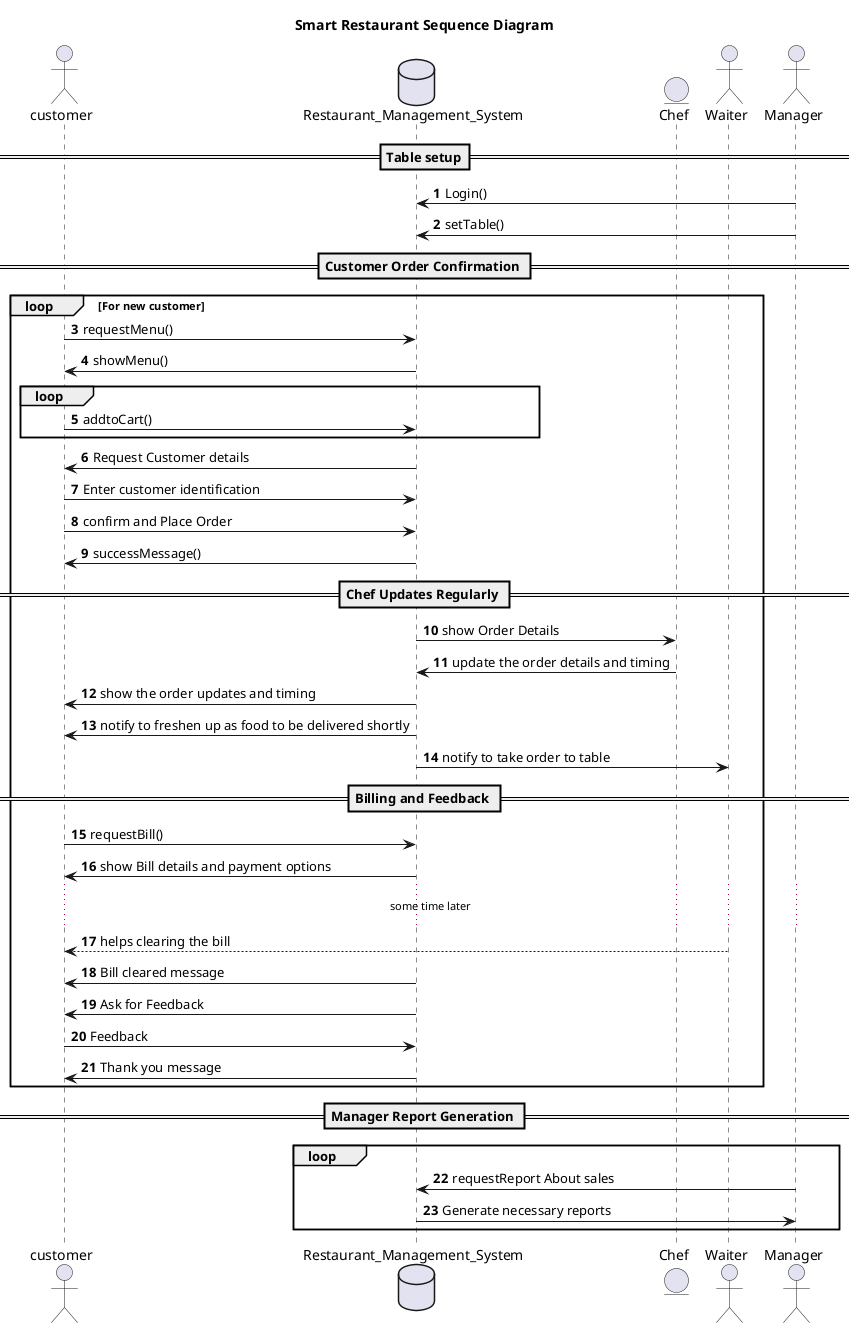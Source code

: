 @startuml

title **Smart Restaurant Sequence Diagram**
	actor customer
	database Restaurant_Management_System as RMS
	entity Chef
	actor Waiter
	actor Manager

	autonumber
    == Table setup==
	Manager -> RMS : Login()
	Manager -> RMS : setTable()

	== Customer Order Confirmation == 
	loop  For new customer
		customer -> RMS : requestMenu()
		RMS -> customer : showMenu()
		loop
			customer -> RMS  : addtoCart()
		end
		' put above line in loop box
		RMS -> customer : Request Customer details
		customer -> RMS : Enter customer identification
		customer -> RMS : confirm and Place Order
		RMS -> customer : successMessage()

		== Chef Updates Regularly ==
		RMS -> Chef : show Order Details
		Chef -> RMS : update the order details and timing
		RMS -> customer : show the order updates and timing
		RMS -> customer : notify to freshen up as food to be delivered shortly
		RMS -> Waiter : notify to take order to table

		== Billing and Feedback ==
		customer -> RMS : requestBill()	
		RMS -> customer : show Bill details and payment options
		...some time later...

		Waiter --> customer : helps clearing the bill
		RMS -> customer : Bill cleared message
		RMS -> customer : Ask for Feedback
		customer -> RMS : Feedback
		RMS -> customer : Thank you message
	end
	== Manager Report Generation ==
	loop
		Manager -> RMS : requestReport About sales
		RMS -> Manager : Generate necessary reports
	end

@enduml

